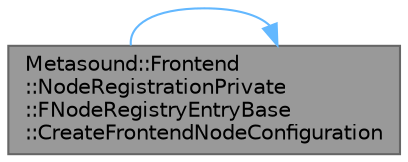 digraph "Metasound::Frontend::NodeRegistrationPrivate::FNodeRegistryEntryBase::CreateFrontendNodeConfiguration"
{
 // INTERACTIVE_SVG=YES
 // LATEX_PDF_SIZE
  bgcolor="transparent";
  edge [fontname=Helvetica,fontsize=10,labelfontname=Helvetica,labelfontsize=10];
  node [fontname=Helvetica,fontsize=10,shape=box,height=0.2,width=0.4];
  rankdir="LR";
  Node1 [id="Node000001",label="Metasound::Frontend\l::NodeRegistrationPrivate\l::FNodeRegistryEntryBase\l::CreateFrontendNodeConfiguration",height=0.2,width=0.4,color="gray40", fillcolor="grey60", style="filled", fontcolor="black",tooltip="Optionally create the node extension associated with the node."];
  Node1 -> Node1 [id="edge1_Node000001_Node000001",color="steelblue1",style="solid",tooltip=" "];
}
